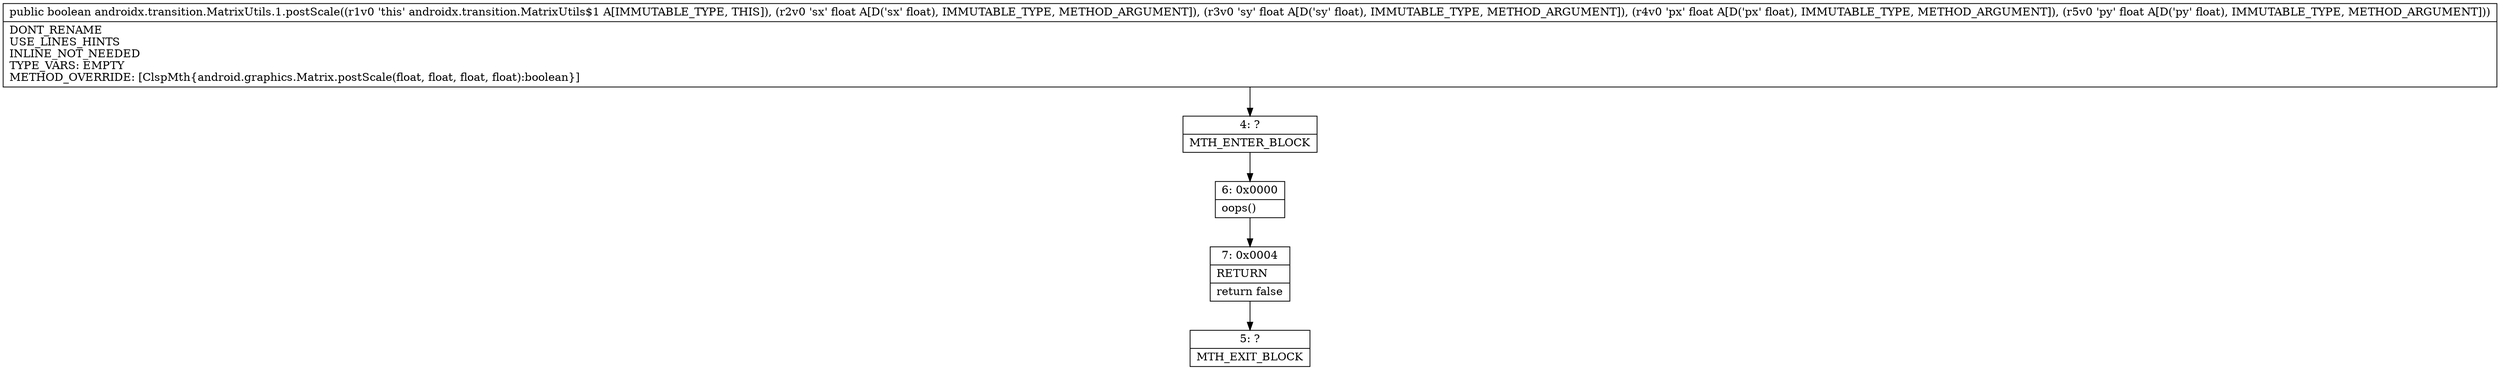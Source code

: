digraph "CFG forandroidx.transition.MatrixUtils.1.postScale(FFFF)Z" {
Node_4 [shape=record,label="{4\:\ ?|MTH_ENTER_BLOCK\l}"];
Node_6 [shape=record,label="{6\:\ 0x0000|oops()\l}"];
Node_7 [shape=record,label="{7\:\ 0x0004|RETURN\l|return false\l}"];
Node_5 [shape=record,label="{5\:\ ?|MTH_EXIT_BLOCK\l}"];
MethodNode[shape=record,label="{public boolean androidx.transition.MatrixUtils.1.postScale((r1v0 'this' androidx.transition.MatrixUtils$1 A[IMMUTABLE_TYPE, THIS]), (r2v0 'sx' float A[D('sx' float), IMMUTABLE_TYPE, METHOD_ARGUMENT]), (r3v0 'sy' float A[D('sy' float), IMMUTABLE_TYPE, METHOD_ARGUMENT]), (r4v0 'px' float A[D('px' float), IMMUTABLE_TYPE, METHOD_ARGUMENT]), (r5v0 'py' float A[D('py' float), IMMUTABLE_TYPE, METHOD_ARGUMENT]))  | DONT_RENAME\lUSE_LINES_HINTS\lINLINE_NOT_NEEDED\lTYPE_VARS: EMPTY\lMETHOD_OVERRIDE: [ClspMth\{android.graphics.Matrix.postScale(float, float, float, float):boolean\}]\l}"];
MethodNode -> Node_4;Node_4 -> Node_6;
Node_6 -> Node_7;
Node_7 -> Node_5;
}

